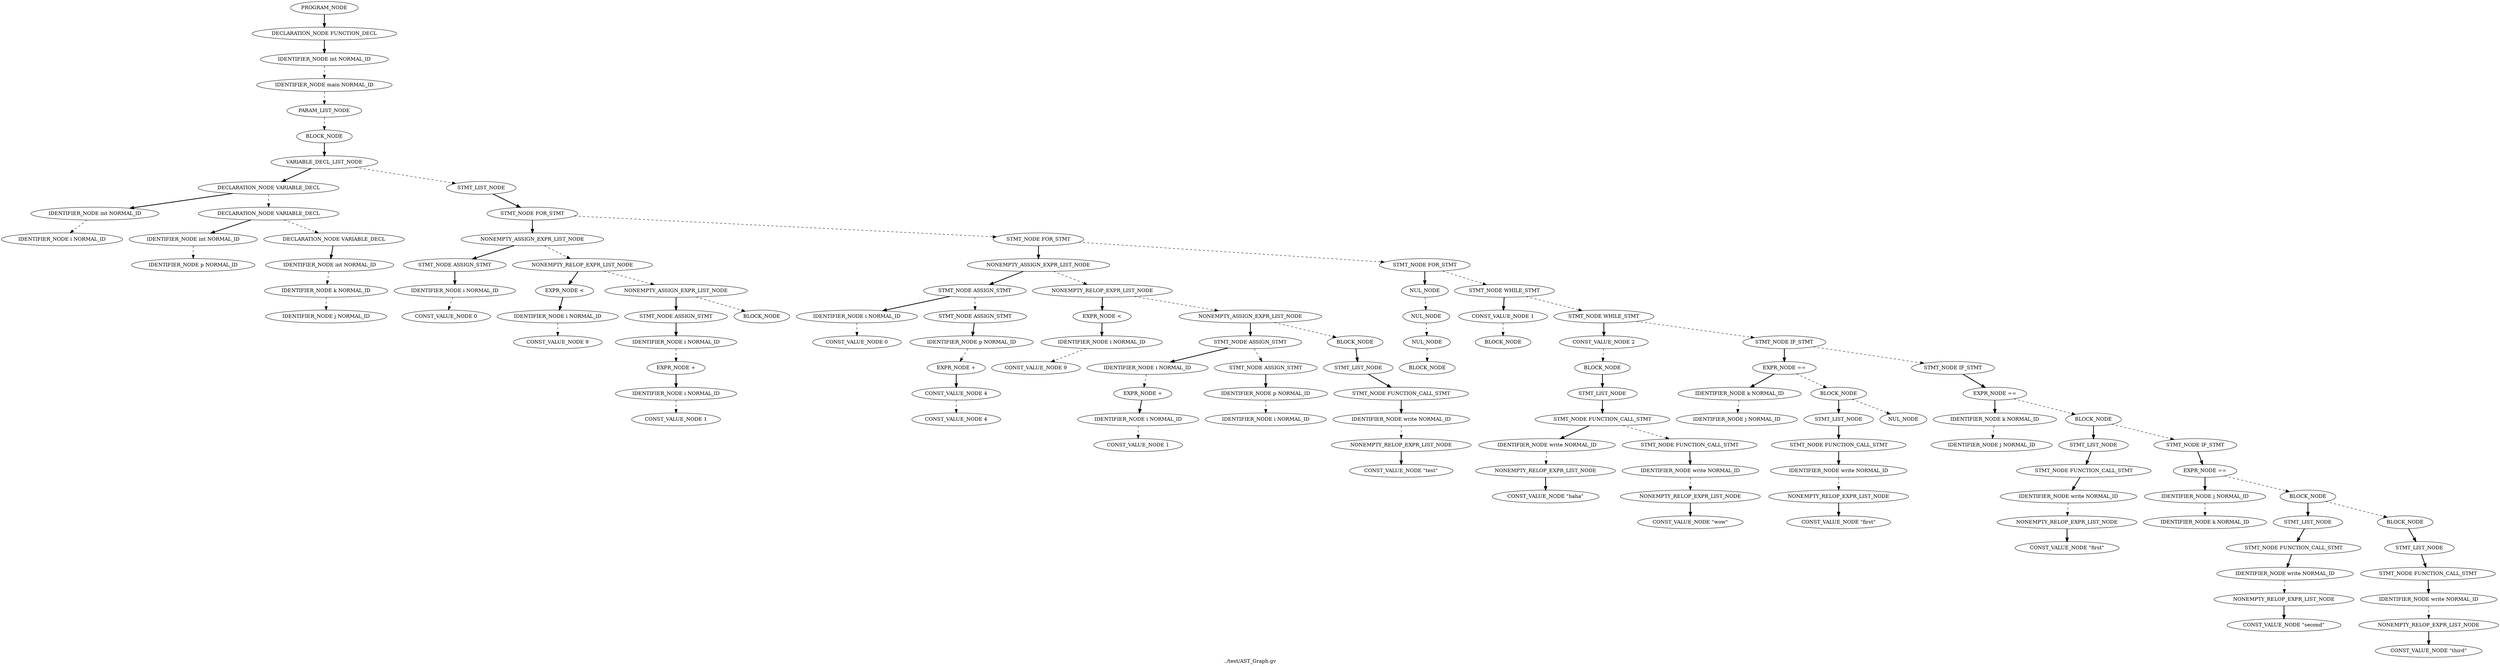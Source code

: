 Digraph AST
{
label = "../test/AST_Graph.gv"
node0 [label ="PROGRAM_NODE"]
node1 [label ="DECLARATION_NODE FUNCTION_DECL"]
node2 [label ="IDENTIFIER_NODE int NORMAL_ID"]
node3 [label ="IDENTIFIER_NODE main NORMAL_ID"]
node4 [label ="PARAM_LIST_NODE"]
node5 [label ="BLOCK_NODE"]
node6 [label ="VARIABLE_DECL_LIST_NODE"]
node7 [label ="DECLARATION_NODE VARIABLE_DECL"]
node8 [label ="IDENTIFIER_NODE int NORMAL_ID"]
node9 [label ="IDENTIFIER_NODE i NORMAL_ID"]
node8 -> node9 [style = dashed]
node7 -> node8 [style = bold]
node10 [label ="DECLARATION_NODE VARIABLE_DECL"]
node11 [label ="IDENTIFIER_NODE int NORMAL_ID"]
node12 [label ="IDENTIFIER_NODE p NORMAL_ID"]
node11 -> node12 [style = dashed]
node10 -> node11 [style = bold]
node13 [label ="DECLARATION_NODE VARIABLE_DECL"]
node14 [label ="IDENTIFIER_NODE int NORMAL_ID"]
node15 [label ="IDENTIFIER_NODE k NORMAL_ID"]
node16 [label ="IDENTIFIER_NODE j NORMAL_ID"]
node15 -> node16 [style = dashed]
node14 -> node15 [style = dashed]
node13 -> node14 [style = bold]
node10 -> node13 [style = dashed]
node7 -> node10 [style = dashed]
node6 -> node7 [style = bold]
node17 [label ="STMT_LIST_NODE"]
node18 [label ="STMT_NODE FOR_STMT"]
node19 [label ="NONEMPTY_ASSIGN_EXPR_LIST_NODE"]
node20 [label ="STMT_NODE ASSIGN_STMT"]
node21 [label ="IDENTIFIER_NODE i NORMAL_ID"]
node22 [label ="CONST_VALUE_NODE 0"]
node21 -> node22 [style = dashed]
node20 -> node21 [style = bold]
node19 -> node20 [style = bold]
node23 [label ="NONEMPTY_RELOP_EXPR_LIST_NODE"]
node24 [label ="EXPR_NODE <"]
node25 [label ="IDENTIFIER_NODE i NORMAL_ID"]
node26 [label ="CONST_VALUE_NODE 9"]
node25 -> node26 [style = dashed]
node24 -> node25 [style = bold]
node23 -> node24 [style = bold]
node27 [label ="NONEMPTY_ASSIGN_EXPR_LIST_NODE"]
node28 [label ="STMT_NODE ASSIGN_STMT"]
node29 [label ="IDENTIFIER_NODE i NORMAL_ID"]
node30 [label ="EXPR_NODE +"]
node31 [label ="IDENTIFIER_NODE i NORMAL_ID"]
node32 [label ="CONST_VALUE_NODE 1"]
node31 -> node32 [style = dashed]
node30 -> node31 [style = bold]
node29 -> node30 [style = dashed]
node28 -> node29 [style = bold]
node27 -> node28 [style = bold]
node33 [label ="BLOCK_NODE"]
node27 -> node33 [style = dashed]
node23 -> node27 [style = dashed]
node19 -> node23 [style = dashed]
node18 -> node19 [style = bold]
node34 [label ="STMT_NODE FOR_STMT"]
node35 [label ="NONEMPTY_ASSIGN_EXPR_LIST_NODE"]
node36 [label ="STMT_NODE ASSIGN_STMT"]
node37 [label ="IDENTIFIER_NODE i NORMAL_ID"]
node38 [label ="CONST_VALUE_NODE 0"]
node37 -> node38 [style = dashed]
node36 -> node37 [style = bold]
node39 [label ="STMT_NODE ASSIGN_STMT"]
node40 [label ="IDENTIFIER_NODE p NORMAL_ID"]
node41 [label ="EXPR_NODE +"]
node42 [label ="CONST_VALUE_NODE 4"]
node43 [label ="CONST_VALUE_NODE 4"]
node42 -> node43 [style = dashed]
node41 -> node42 [style = bold]
node40 -> node41 [style = dashed]
node39 -> node40 [style = bold]
node36 -> node39 [style = dashed]
node35 -> node36 [style = bold]
node44 [label ="NONEMPTY_RELOP_EXPR_LIST_NODE"]
node45 [label ="EXPR_NODE <"]
node46 [label ="IDENTIFIER_NODE i NORMAL_ID"]
node47 [label ="CONST_VALUE_NODE 9"]
node46 -> node47 [style = dashed]
node45 -> node46 [style = bold]
node44 -> node45 [style = bold]
node48 [label ="NONEMPTY_ASSIGN_EXPR_LIST_NODE"]
node49 [label ="STMT_NODE ASSIGN_STMT"]
node50 [label ="IDENTIFIER_NODE i NORMAL_ID"]
node51 [label ="EXPR_NODE +"]
node52 [label ="IDENTIFIER_NODE i NORMAL_ID"]
node53 [label ="CONST_VALUE_NODE 1"]
node52 -> node53 [style = dashed]
node51 -> node52 [style = bold]
node50 -> node51 [style = dashed]
node49 -> node50 [style = bold]
node54 [label ="STMT_NODE ASSIGN_STMT"]
node55 [label ="IDENTIFIER_NODE p NORMAL_ID"]
node56 [label ="IDENTIFIER_NODE i NORMAL_ID"]
node55 -> node56 [style = dashed]
node54 -> node55 [style = bold]
node49 -> node54 [style = dashed]
node48 -> node49 [style = bold]
node57 [label ="BLOCK_NODE"]
node58 [label ="STMT_LIST_NODE"]
node59 [label ="STMT_NODE FUNCTION_CALL_STMT"]
node60 [label ="IDENTIFIER_NODE write NORMAL_ID"]
node61 [label ="NONEMPTY_RELOP_EXPR_LIST_NODE"]
node62 [label ="CONST_VALUE_NODE \"test\""]
node61 -> node62 [style = bold]
node60 -> node61 [style = dashed]
node59 -> node60 [style = bold]
node58 -> node59 [style = bold]
node57 -> node58 [style = bold]
node48 -> node57 [style = dashed]
node44 -> node48 [style = dashed]
node35 -> node44 [style = dashed]
node34 -> node35 [style = bold]
node63 [label ="STMT_NODE FOR_STMT"]
node64 [label ="NUL_NODE"]
node65 [label ="NUL_NODE"]
node66 [label ="NUL_NODE"]
node67 [label ="BLOCK_NODE"]
node66 -> node67 [style = dashed]
node65 -> node66 [style = dashed]
node64 -> node65 [style = dashed]
node63 -> node64 [style = bold]
node68 [label ="STMT_NODE WHILE_STMT"]
node69 [label ="CONST_VALUE_NODE 1"]
node70 [label ="BLOCK_NODE"]
node69 -> node70 [style = dashed]
node68 -> node69 [style = bold]
node71 [label ="STMT_NODE WHILE_STMT"]
node72 [label ="CONST_VALUE_NODE 2"]
node73 [label ="BLOCK_NODE"]
node74 [label ="STMT_LIST_NODE"]
node75 [label ="STMT_NODE FUNCTION_CALL_STMT"]
node76 [label ="IDENTIFIER_NODE write NORMAL_ID"]
node77 [label ="NONEMPTY_RELOP_EXPR_LIST_NODE"]
node78 [label ="CONST_VALUE_NODE \"haha\""]
node77 -> node78 [style = bold]
node76 -> node77 [style = dashed]
node75 -> node76 [style = bold]
node79 [label ="STMT_NODE FUNCTION_CALL_STMT"]
node80 [label ="IDENTIFIER_NODE write NORMAL_ID"]
node81 [label ="NONEMPTY_RELOP_EXPR_LIST_NODE"]
node82 [label ="CONST_VALUE_NODE \"wow\""]
node81 -> node82 [style = bold]
node80 -> node81 [style = dashed]
node79 -> node80 [style = bold]
node75 -> node79 [style = dashed]
node74 -> node75 [style = bold]
node73 -> node74 [style = bold]
node72 -> node73 [style = dashed]
node71 -> node72 [style = bold]
node83 [label ="STMT_NODE IF_STMT"]
node84 [label ="EXPR_NODE =="]
node85 [label ="IDENTIFIER_NODE k NORMAL_ID"]
node86 [label ="IDENTIFIER_NODE j NORMAL_ID"]
node85 -> node86 [style = dashed]
node84 -> node85 [style = bold]
node87 [label ="BLOCK_NODE"]
node88 [label ="STMT_LIST_NODE"]
node89 [label ="STMT_NODE FUNCTION_CALL_STMT"]
node90 [label ="IDENTIFIER_NODE write NORMAL_ID"]
node91 [label ="NONEMPTY_RELOP_EXPR_LIST_NODE"]
node92 [label ="CONST_VALUE_NODE \"first\""]
node91 -> node92 [style = bold]
node90 -> node91 [style = dashed]
node89 -> node90 [style = bold]
node88 -> node89 [style = bold]
node87 -> node88 [style = bold]
node93 [label ="NUL_NODE"]
node87 -> node93 [style = dashed]
node84 -> node87 [style = dashed]
node83 -> node84 [style = bold]
node94 [label ="STMT_NODE IF_STMT"]
node95 [label ="EXPR_NODE =="]
node96 [label ="IDENTIFIER_NODE k NORMAL_ID"]
node97 [label ="IDENTIFIER_NODE j NORMAL_ID"]
node96 -> node97 [style = dashed]
node95 -> node96 [style = bold]
node98 [label ="BLOCK_NODE"]
node99 [label ="STMT_LIST_NODE"]
node100 [label ="STMT_NODE FUNCTION_CALL_STMT"]
node101 [label ="IDENTIFIER_NODE write NORMAL_ID"]
node102 [label ="NONEMPTY_RELOP_EXPR_LIST_NODE"]
node103 [label ="CONST_VALUE_NODE \"first\""]
node102 -> node103 [style = bold]
node101 -> node102 [style = dashed]
node100 -> node101 [style = bold]
node99 -> node100 [style = bold]
node98 -> node99 [style = bold]
node104 [label ="STMT_NODE IF_STMT"]
node105 [label ="EXPR_NODE =="]
node106 [label ="IDENTIFIER_NODE j NORMAL_ID"]
node107 [label ="IDENTIFIER_NODE k NORMAL_ID"]
node106 -> node107 [style = dashed]
node105 -> node106 [style = bold]
node108 [label ="BLOCK_NODE"]
node109 [label ="STMT_LIST_NODE"]
node110 [label ="STMT_NODE FUNCTION_CALL_STMT"]
node111 [label ="IDENTIFIER_NODE write NORMAL_ID"]
node112 [label ="NONEMPTY_RELOP_EXPR_LIST_NODE"]
node113 [label ="CONST_VALUE_NODE \"second\""]
node112 -> node113 [style = bold]
node111 -> node112 [style = dashed]
node110 -> node111 [style = bold]
node109 -> node110 [style = bold]
node108 -> node109 [style = bold]
node114 [label ="BLOCK_NODE"]
node115 [label ="STMT_LIST_NODE"]
node116 [label ="STMT_NODE FUNCTION_CALL_STMT"]
node117 [label ="IDENTIFIER_NODE write NORMAL_ID"]
node118 [label ="NONEMPTY_RELOP_EXPR_LIST_NODE"]
node119 [label ="CONST_VALUE_NODE \"third\""]
node118 -> node119 [style = bold]
node117 -> node118 [style = dashed]
node116 -> node117 [style = bold]
node115 -> node116 [style = bold]
node114 -> node115 [style = bold]
node108 -> node114 [style = dashed]
node105 -> node108 [style = dashed]
node104 -> node105 [style = bold]
node98 -> node104 [style = dashed]
node95 -> node98 [style = dashed]
node94 -> node95 [style = bold]
node83 -> node94 [style = dashed]
node71 -> node83 [style = dashed]
node68 -> node71 [style = dashed]
node63 -> node68 [style = dashed]
node34 -> node63 [style = dashed]
node18 -> node34 [style = dashed]
node17 -> node18 [style = bold]
node6 -> node17 [style = dashed]
node5 -> node6 [style = bold]
node4 -> node5 [style = dashed]
node3 -> node4 [style = dashed]
node2 -> node3 [style = dashed]
node1 -> node2 [style = bold]
node0 -> node1 [style = bold]
}
